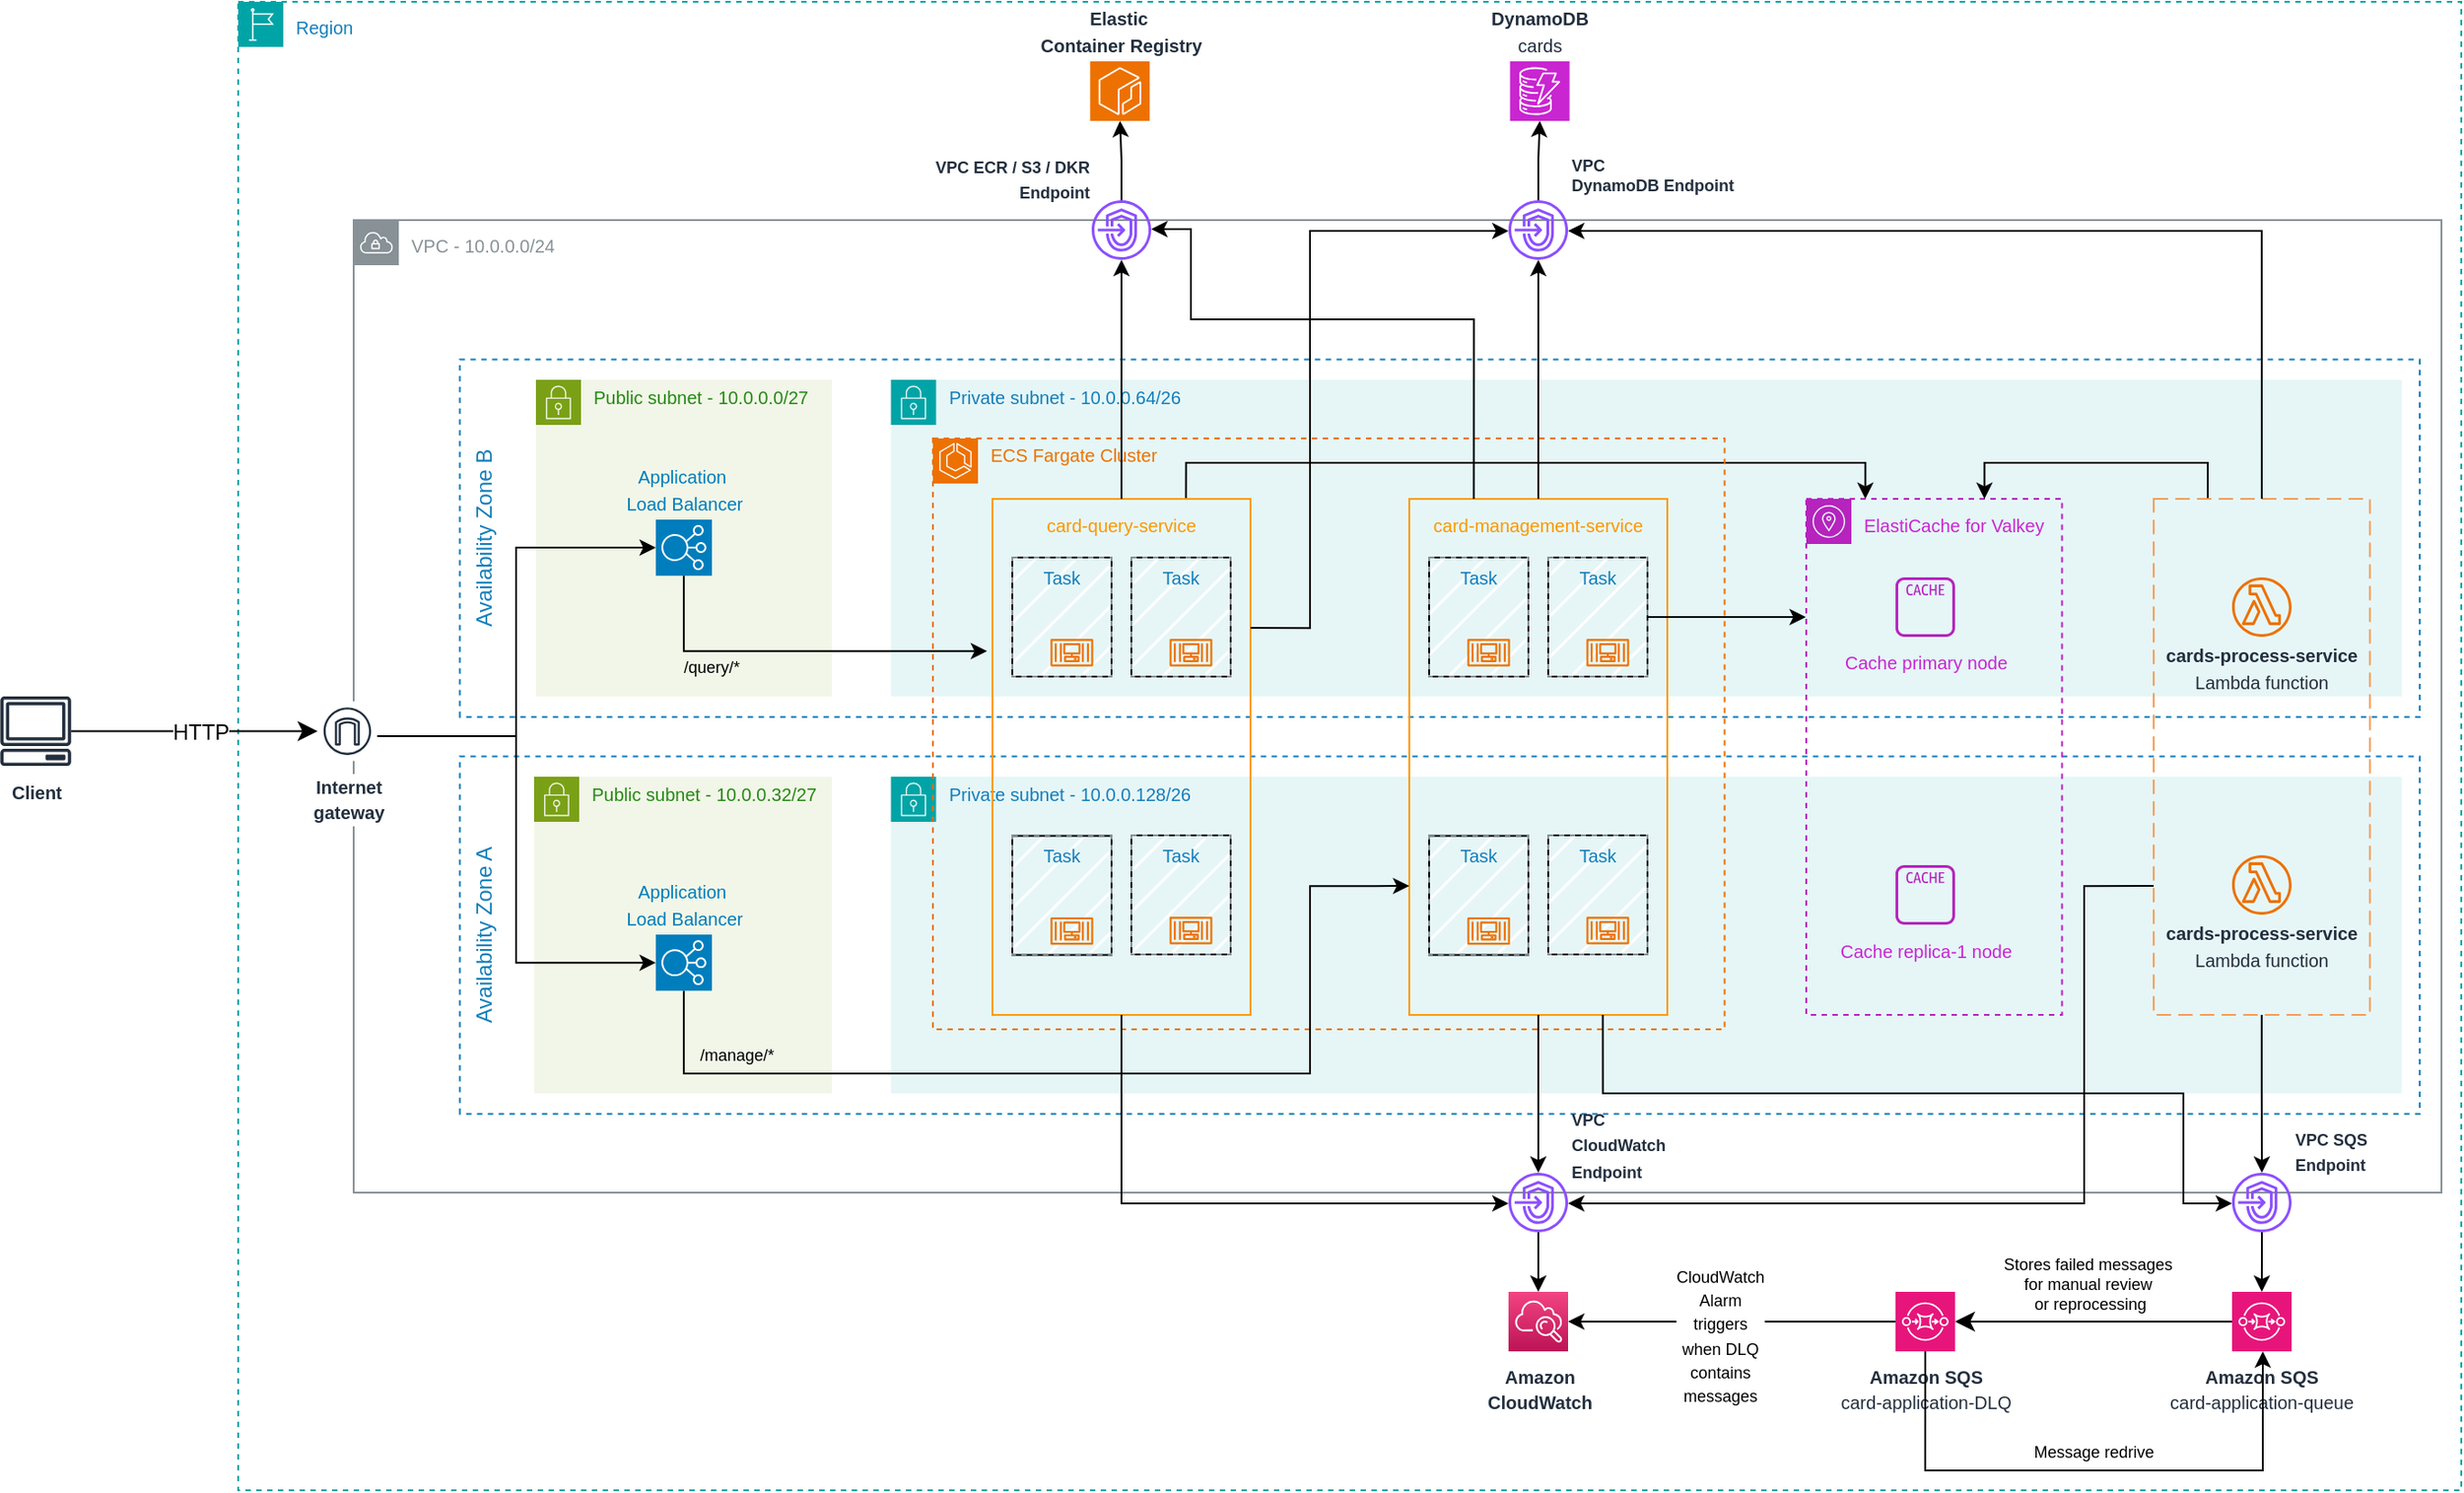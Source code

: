 <mxfile version="26.0.11">
  <diagram id="Ht1M8jgEwFfnCIfOTk4-" name="Page-1">
    <mxGraphModel dx="2069" dy="728" grid="1" gridSize="11" guides="1" tooltips="1" connect="1" arrows="1" fold="1" page="1" pageScale="1" pageWidth="827" pageHeight="1169" math="0" shadow="0">
      <root>
        <mxCell id="0" />
        <mxCell id="1" parent="0" />
        <mxCell id="OBDbfrFFLyQ_XfbNpogA-440" value="&lt;font style=&quot;font-size: 10px;&quot;&gt;Region&lt;/font&gt;" style="points=[[0,0],[0.25,0],[0.5,0],[0.75,0],[1,0],[1,0.25],[1,0.5],[1,0.75],[1,1],[0.75,1],[0.5,1],[0.25,1],[0,1],[0,0.75],[0,0.5],[0,0.25]];outlineConnect=0;gradientColor=none;html=1;whiteSpace=wrap;fontSize=12;fontStyle=0;container=0;pointerEvents=0;collapsible=0;recursiveResize=0;shape=mxgraph.aws4.group;grIcon=mxgraph.aws4.group_region;strokeColor=#00A4A6;fillColor=none;verticalAlign=top;align=left;spacingLeft=30;fontColor=#147EBA;dashed=1;" parent="1" vertex="1">
          <mxGeometry x="-682" y="88" width="1232" height="825" as="geometry" />
        </mxCell>
        <mxCell id="OBDbfrFFLyQ_XfbNpogA-289" value="Availability Zone A" style="fillColor=none;strokeColor=#147EBA;dashed=1;verticalAlign=top;fontStyle=0;fontColor=#147EBA;whiteSpace=wrap;html=1;rotation=-90;" parent="1" vertex="1">
          <mxGeometry x="-115.17" y="62.21" width="198.12" height="1086.13" as="geometry" />
        </mxCell>
        <mxCell id="OBDbfrFFLyQ_XfbNpogA-439" value="&lt;font style=&quot;font-size: 10px;&quot;&gt;VPC - 10.0.0.0/24&lt;/font&gt;" style="sketch=0;outlineConnect=0;gradientColor=none;html=1;whiteSpace=wrap;fontSize=12;fontStyle=0;shape=mxgraph.aws4.group;grIcon=mxgraph.aws4.group_vpc;strokeColor=#879196;fillColor=none;verticalAlign=top;align=left;spacingLeft=30;fontColor=#879196;dashed=0;" parent="1" vertex="1">
          <mxGeometry x="-618" y="209" width="1157" height="539" as="geometry" />
        </mxCell>
        <mxCell id="OBDbfrFFLyQ_XfbNpogA-331" value="&lt;font style=&quot;font-size: 10px;&quot;&gt;Private subnet&lt;/font&gt;&lt;span style=&quot;font-size: 10px;&quot;&gt;&amp;nbsp;- 10.0.0.128/26&lt;/span&gt;" style="points=[[0,0],[0.25,0],[0.5,0],[0.75,0],[1,0],[1,0.25],[1,0.5],[1,0.75],[1,1],[0.75,1],[0.5,1],[0.25,1],[0,1],[0,0.75],[0,0.5],[0,0.25]];outlineConnect=0;gradientColor=none;html=1;whiteSpace=wrap;fontSize=12;fontStyle=0;container=1;pointerEvents=0;collapsible=0;recursiveResize=0;shape=mxgraph.aws4.group;grIcon=mxgraph.aws4.group_security_group;grStroke=0;strokeColor=#00A4A6;fillColor=#E6F6F7;verticalAlign=top;align=left;spacingLeft=30;fontColor=#147EBA;dashed=0;movable=1;resizable=1;rotatable=1;deletable=1;editable=1;locked=0;connectable=1;spacingTop=-5;" parent="1" vertex="1">
          <mxGeometry x="-320.25" y="517.56" width="837.25" height="175.45" as="geometry" />
        </mxCell>
        <mxCell id="OBDbfrFFLyQ_XfbNpogA-227" value="Availability Zone B" style="fillColor=none;strokeColor=#147EBA;dashed=1;verticalAlign=top;fontStyle=0;fontColor=#147EBA;whiteSpace=wrap;html=1;rotation=-90;movable=1;resizable=1;rotatable=1;deletable=1;editable=1;locked=0;connectable=1;" parent="1" vertex="1">
          <mxGeometry x="-115.17" y="-157.8" width="198.12" height="1086.15" as="geometry" />
        </mxCell>
        <mxCell id="OBDbfrFFLyQ_XfbNpogA-23" value="&lt;font style=&quot;font-size: 10px;&quot;&gt;Private subnet -&amp;nbsp;&lt;/font&gt;&lt;span style=&quot;font-size: 10px;&quot;&gt;10.0.0.64/26&lt;/span&gt;" style="points=[[0,0],[0.25,0],[0.5,0],[0.75,0],[1,0],[1,0.25],[1,0.5],[1,0.75],[1,1],[0.75,1],[0.5,1],[0.25,1],[0,1],[0,0.75],[0,0.5],[0,0.25]];outlineConnect=0;gradientColor=none;html=1;whiteSpace=wrap;fontSize=12;fontStyle=0;container=1;pointerEvents=0;collapsible=0;recursiveResize=0;shape=mxgraph.aws4.group;grIcon=mxgraph.aws4.group_security_group;grStroke=0;strokeColor=#00A4A6;fillColor=#E6F6F7;verticalAlign=top;align=left;spacingLeft=30;fontColor=#147EBA;dashed=0;movable=1;resizable=1;rotatable=1;deletable=1;editable=1;locked=0;connectable=1;spacingTop=-5;" parent="1" vertex="1">
          <mxGeometry x="-320.25" y="297.55" width="837.25" height="175.45" as="geometry" />
        </mxCell>
        <mxCell id="OBDbfrFFLyQ_XfbNpogA-418" style="edgeStyle=orthogonalEdgeStyle;rounded=0;orthogonalLoop=1;jettySize=auto;html=1;exitX=0.75;exitY=0;exitDx=0;exitDy=0;" parent="OBDbfrFFLyQ_XfbNpogA-23" source="OBDbfrFFLyQ_XfbNpogA-59" target="OBDbfrFFLyQ_XfbNpogA-207" edge="1">
          <mxGeometry relative="1" as="geometry">
            <Array as="points">
              <mxPoint x="164" y="46" />
              <mxPoint x="540" y="46" />
            </Array>
          </mxGeometry>
        </mxCell>
        <mxCell id="OBDbfrFFLyQ_XfbNpogA-59" value="&lt;font style=&quot;font-size: 10px; color: rgb(252, 151, 0);&quot;&gt;card-query-service&lt;/font&gt;" style="fillColor=none;strokeColor=#FF9900;verticalAlign=top;fontStyle=0;fontColor=#147EBA;whiteSpace=wrap;html=1;movable=1;resizable=1;rotatable=1;deletable=1;editable=1;locked=0;connectable=1;" parent="OBDbfrFFLyQ_XfbNpogA-23" vertex="1">
          <mxGeometry x="56.25" y="66" width="143" height="286" as="geometry" />
        </mxCell>
        <mxCell id="OBDbfrFFLyQ_XfbNpogA-176" value="" style="group;strokeColor=default;fillColor=default;labelBackgroundColor=none;fillStyle=hatch;" parent="OBDbfrFFLyQ_XfbNpogA-23" vertex="1" connectable="0">
          <mxGeometry x="67.25" y="98.45" width="55" height="66" as="geometry" />
        </mxCell>
        <mxCell id="PZve3WB99vvV3nz0ZgWc-186" value="&lt;span style=&quot;color: rgb(20, 126, 186);&quot;&gt;&lt;font style=&quot;font-size: 10px;&quot;&gt;Task&lt;/font&gt;&lt;/span&gt;" style="outlineConnect=0;gradientColor=none;html=1;whiteSpace=wrap;fontSize=12;fontStyle=0;strokeColor=#879196;fillColor=none;verticalAlign=top;align=center;fontColor=#879196;dashed=1;spacingTop=-3;" parent="OBDbfrFFLyQ_XfbNpogA-176" vertex="1">
          <mxGeometry width="55" height="66" as="geometry" />
        </mxCell>
        <mxCell id="PZve3WB99vvV3nz0ZgWc-184" value="" style="shape=image;html=1;verticalAlign=top;verticalLabelPosition=bottom;labelBackgroundColor=#ffffff;imageAspect=0;aspect=fixed;image=https://cdn0.iconfinder.com/data/icons/social-media-2104/24/social_media_social_media_logo_docker-128.png" parent="OBDbfrFFLyQ_XfbNpogA-176" vertex="1">
          <mxGeometry x="10.155" y="25.12" width="20" height="20" as="geometry" />
        </mxCell>
        <mxCell id="PZve3WB99vvV3nz0ZgWc-185" value="" style="sketch=0;outlineConnect=0;fontColor=#232F3E;gradientColor=none;fillColor=#ED7100;strokeColor=none;dashed=0;verticalLabelPosition=bottom;verticalAlign=top;align=center;html=1;fontSize=12;fontStyle=0;aspect=fixed;pointerEvents=1;shape=mxgraph.aws4.container_3;" parent="OBDbfrFFLyQ_XfbNpogA-176" vertex="1">
          <mxGeometry x="21.19" y="45.12" width="23.625" height="15.251" as="geometry" />
        </mxCell>
        <mxCell id="OBDbfrFFLyQ_XfbNpogA-177" value="" style="group;strokeColor=default;fillColor=default;labelBackgroundColor=none;fillStyle=hatch;" parent="OBDbfrFFLyQ_XfbNpogA-23" vertex="1" connectable="0">
          <mxGeometry x="133.25" y="98.45" width="55" height="66" as="geometry" />
        </mxCell>
        <mxCell id="OBDbfrFFLyQ_XfbNpogA-178" value="&lt;span style=&quot;color: rgb(20, 126, 186);&quot;&gt;&lt;font style=&quot;font-size: 10px;&quot;&gt;Task&lt;/font&gt;&lt;/span&gt;" style="outlineConnect=0;gradientColor=none;html=1;whiteSpace=wrap;fontSize=12;fontStyle=0;strokeColor=#879196;fillColor=none;verticalAlign=top;align=center;fontColor=#879196;dashed=1;spacingTop=-3;" parent="OBDbfrFFLyQ_XfbNpogA-177" vertex="1">
          <mxGeometry width="55" height="66" as="geometry" />
        </mxCell>
        <mxCell id="OBDbfrFFLyQ_XfbNpogA-179" value="" style="shape=image;html=1;verticalAlign=top;verticalLabelPosition=bottom;labelBackgroundColor=#ffffff;imageAspect=0;aspect=fixed;image=https://cdn0.iconfinder.com/data/icons/social-media-2104/24/social_media_social_media_logo_docker-128.png" parent="OBDbfrFFLyQ_XfbNpogA-177" vertex="1">
          <mxGeometry x="10.155" y="25.12" width="20" height="20" as="geometry" />
        </mxCell>
        <mxCell id="OBDbfrFFLyQ_XfbNpogA-180" value="" style="sketch=0;outlineConnect=0;fontColor=#232F3E;gradientColor=none;fillColor=#ED7100;strokeColor=none;dashed=0;verticalLabelPosition=bottom;verticalAlign=top;align=center;html=1;fontSize=12;fontStyle=0;aspect=fixed;pointerEvents=1;shape=mxgraph.aws4.container_3;" parent="OBDbfrFFLyQ_XfbNpogA-177" vertex="1">
          <mxGeometry x="21.19" y="45.12" width="23.625" height="15.251" as="geometry" />
        </mxCell>
        <mxCell id="OBDbfrFFLyQ_XfbNpogA-181" value="" style="group;strokeColor=default;fillColor=default;labelBackgroundColor=none;fillStyle=hatch;" parent="OBDbfrFFLyQ_XfbNpogA-23" vertex="1" connectable="0">
          <mxGeometry x="67.25" y="252.73" width="55" height="66" as="geometry" />
        </mxCell>
        <mxCell id="OBDbfrFFLyQ_XfbNpogA-182" value="&lt;span style=&quot;color: rgb(20, 126, 186);&quot;&gt;&lt;font style=&quot;font-size: 10px;&quot;&gt;Task&lt;/font&gt;&lt;/span&gt;" style="outlineConnect=0;gradientColor=none;html=1;whiteSpace=wrap;fontSize=12;fontStyle=0;strokeColor=#879196;fillColor=none;verticalAlign=top;align=center;fontColor=#879196;dashed=1;spacingTop=-3;" parent="OBDbfrFFLyQ_XfbNpogA-181" vertex="1">
          <mxGeometry width="55" height="66" as="geometry" />
        </mxCell>
        <mxCell id="OBDbfrFFLyQ_XfbNpogA-183" value="" style="shape=image;html=1;verticalAlign=top;verticalLabelPosition=bottom;labelBackgroundColor=#ffffff;imageAspect=0;aspect=fixed;image=https://cdn0.iconfinder.com/data/icons/social-media-2104/24/social_media_social_media_logo_docker-128.png" parent="OBDbfrFFLyQ_XfbNpogA-181" vertex="1">
          <mxGeometry x="10.155" y="25.12" width="20" height="20" as="geometry" />
        </mxCell>
        <mxCell id="OBDbfrFFLyQ_XfbNpogA-184" value="" style="sketch=0;outlineConnect=0;fontColor=#232F3E;gradientColor=none;fillColor=#ED7100;strokeColor=none;dashed=0;verticalLabelPosition=bottom;verticalAlign=top;align=center;html=1;fontSize=12;fontStyle=0;aspect=fixed;pointerEvents=1;shape=mxgraph.aws4.container_3;" parent="OBDbfrFFLyQ_XfbNpogA-181" vertex="1">
          <mxGeometry x="21.19" y="45.12" width="23.625" height="15.251" as="geometry" />
        </mxCell>
        <mxCell id="OBDbfrFFLyQ_XfbNpogA-362" value="&lt;font style=&quot;font-size: 10px; color: rgb(252, 151, 0);&quot;&gt;card-management-service&lt;/font&gt;" style="fillColor=none;strokeColor=#FF9900;verticalAlign=top;fontStyle=0;fontColor=#147EBA;whiteSpace=wrap;html=1;" parent="OBDbfrFFLyQ_XfbNpogA-23" vertex="1">
          <mxGeometry x="287.25" y="66" width="143" height="286" as="geometry" />
        </mxCell>
        <mxCell id="OBDbfrFFLyQ_XfbNpogA-363" value="" style="group;strokeColor=default;fillColor=default;fillStyle=hatch;" parent="OBDbfrFFLyQ_XfbNpogA-23" vertex="1" connectable="0">
          <mxGeometry x="298.25" y="98.45" width="55" height="66" as="geometry" />
        </mxCell>
        <mxCell id="OBDbfrFFLyQ_XfbNpogA-364" value="&lt;span style=&quot;color: rgb(20, 126, 186);&quot;&gt;&lt;font style=&quot;font-size: 10px;&quot;&gt;Task&lt;/font&gt;&lt;/span&gt;" style="outlineConnect=0;gradientColor=none;html=1;whiteSpace=wrap;fontSize=12;fontStyle=0;strokeColor=#879196;fillColor=none;verticalAlign=top;align=center;fontColor=#879196;dashed=1;spacingTop=-3;" parent="OBDbfrFFLyQ_XfbNpogA-363" vertex="1">
          <mxGeometry width="55" height="66" as="geometry" />
        </mxCell>
        <mxCell id="OBDbfrFFLyQ_XfbNpogA-365" value="" style="shape=image;html=1;verticalAlign=top;verticalLabelPosition=bottom;labelBackgroundColor=#ffffff;imageAspect=0;aspect=fixed;image=https://cdn0.iconfinder.com/data/icons/social-media-2104/24/social_media_social_media_logo_docker-128.png" parent="OBDbfrFFLyQ_XfbNpogA-363" vertex="1">
          <mxGeometry x="10.155" y="25.12" width="20" height="20" as="geometry" />
        </mxCell>
        <mxCell id="OBDbfrFFLyQ_XfbNpogA-366" value="" style="sketch=0;outlineConnect=0;fontColor=#232F3E;gradientColor=none;fillColor=#ED7100;strokeColor=none;dashed=0;verticalLabelPosition=bottom;verticalAlign=top;align=center;html=1;fontSize=12;fontStyle=0;aspect=fixed;pointerEvents=1;shape=mxgraph.aws4.container_3;" parent="OBDbfrFFLyQ_XfbNpogA-363" vertex="1">
          <mxGeometry x="21.19" y="45.12" width="23.625" height="15.251" as="geometry" />
        </mxCell>
        <mxCell id="OBDbfrFFLyQ_XfbNpogA-367" value="" style="group;strokeColor=default;fillColor=default;fillStyle=hatch;" parent="OBDbfrFFLyQ_XfbNpogA-23" vertex="1" connectable="0">
          <mxGeometry x="364.25" y="98.45" width="55" height="66" as="geometry" />
        </mxCell>
        <mxCell id="OBDbfrFFLyQ_XfbNpogA-368" value="&lt;span style=&quot;color: rgb(20, 126, 186);&quot;&gt;&lt;font style=&quot;font-size: 10px;&quot;&gt;Task&lt;/font&gt;&lt;/span&gt;" style="outlineConnect=0;gradientColor=none;html=1;whiteSpace=wrap;fontSize=12;fontStyle=0;strokeColor=#879196;fillColor=none;verticalAlign=top;align=center;fontColor=#879196;dashed=1;spacingTop=-3;" parent="OBDbfrFFLyQ_XfbNpogA-367" vertex="1">
          <mxGeometry width="55" height="66" as="geometry" />
        </mxCell>
        <mxCell id="OBDbfrFFLyQ_XfbNpogA-369" value="" style="shape=image;html=1;verticalAlign=top;verticalLabelPosition=bottom;labelBackgroundColor=#ffffff;imageAspect=0;aspect=fixed;image=https://cdn0.iconfinder.com/data/icons/social-media-2104/24/social_media_social_media_logo_docker-128.png" parent="OBDbfrFFLyQ_XfbNpogA-367" vertex="1">
          <mxGeometry x="10.155" y="25.12" width="20" height="20" as="geometry" />
        </mxCell>
        <mxCell id="OBDbfrFFLyQ_XfbNpogA-370" value="" style="sketch=0;outlineConnect=0;fontColor=#232F3E;gradientColor=none;fillColor=#ED7100;strokeColor=none;dashed=0;verticalLabelPosition=bottom;verticalAlign=top;align=center;html=1;fontSize=12;fontStyle=0;aspect=fixed;pointerEvents=1;shape=mxgraph.aws4.container_3;" parent="OBDbfrFFLyQ_XfbNpogA-367" vertex="1">
          <mxGeometry x="21.19" y="45.12" width="23.625" height="15.251" as="geometry" />
        </mxCell>
        <mxCell id="OBDbfrFFLyQ_XfbNpogA-371" value="" style="group;strokeColor=default;fillColor=default;fillStyle=hatch;" parent="OBDbfrFFLyQ_XfbNpogA-23" vertex="1" connectable="0">
          <mxGeometry x="298.25" y="252.73" width="55" height="66" as="geometry" />
        </mxCell>
        <mxCell id="OBDbfrFFLyQ_XfbNpogA-372" value="&lt;span style=&quot;color: rgb(20, 126, 186);&quot;&gt;&lt;font style=&quot;font-size: 10px;&quot;&gt;Task&lt;/font&gt;&lt;/span&gt;" style="outlineConnect=0;gradientColor=none;html=1;whiteSpace=wrap;fontSize=12;fontStyle=0;strokeColor=#879196;fillColor=none;verticalAlign=top;align=center;fontColor=#879196;dashed=1;spacingTop=-3;" parent="OBDbfrFFLyQ_XfbNpogA-371" vertex="1">
          <mxGeometry width="55" height="66" as="geometry" />
        </mxCell>
        <mxCell id="OBDbfrFFLyQ_XfbNpogA-373" value="" style="shape=image;html=1;verticalAlign=top;verticalLabelPosition=bottom;labelBackgroundColor=#ffffff;imageAspect=0;aspect=fixed;image=https://cdn0.iconfinder.com/data/icons/social-media-2104/24/social_media_social_media_logo_docker-128.png" parent="OBDbfrFFLyQ_XfbNpogA-371" vertex="1">
          <mxGeometry x="10.155" y="25.12" width="20" height="20" as="geometry" />
        </mxCell>
        <mxCell id="OBDbfrFFLyQ_XfbNpogA-374" value="" style="sketch=0;outlineConnect=0;fontColor=#232F3E;gradientColor=none;fillColor=#ED7100;strokeColor=none;dashed=0;verticalLabelPosition=bottom;verticalAlign=top;align=center;html=1;fontSize=12;fontStyle=0;aspect=fixed;pointerEvents=1;shape=mxgraph.aws4.container_3;" parent="OBDbfrFFLyQ_XfbNpogA-371" vertex="1">
          <mxGeometry x="21.19" y="45.12" width="23.625" height="15.251" as="geometry" />
        </mxCell>
        <mxCell id="OBDbfrFFLyQ_XfbNpogA-375" value="" style="group;strokeColor=default;fillColor=default;fillStyle=hatch;" parent="OBDbfrFFLyQ_XfbNpogA-23" vertex="1" connectable="0">
          <mxGeometry x="364.25" y="252.45" width="55" height="66" as="geometry" />
        </mxCell>
        <mxCell id="OBDbfrFFLyQ_XfbNpogA-376" value="&lt;span style=&quot;color: rgb(20, 126, 186);&quot;&gt;&lt;font style=&quot;font-size: 10px;&quot;&gt;Task&lt;/font&gt;&lt;/span&gt;" style="outlineConnect=0;gradientColor=none;html=1;whiteSpace=wrap;fontSize=12;fontStyle=0;strokeColor=#879196;fillColor=none;verticalAlign=top;align=center;fontColor=#879196;dashed=1;spacingTop=-3;" parent="OBDbfrFFLyQ_XfbNpogA-375" vertex="1">
          <mxGeometry width="55" height="66" as="geometry" />
        </mxCell>
        <mxCell id="OBDbfrFFLyQ_XfbNpogA-377" value="" style="shape=image;html=1;verticalAlign=top;verticalLabelPosition=bottom;labelBackgroundColor=#ffffff;imageAspect=0;aspect=fixed;image=https://cdn0.iconfinder.com/data/icons/social-media-2104/24/social_media_social_media_logo_docker-128.png" parent="OBDbfrFFLyQ_XfbNpogA-375" vertex="1">
          <mxGeometry x="11" y="25.97" width="19.15" height="19.15" as="geometry" />
        </mxCell>
        <mxCell id="OBDbfrFFLyQ_XfbNpogA-378" value="" style="sketch=0;outlineConnect=0;fontColor=#232F3E;gradientColor=none;fillColor=#ED7100;strokeColor=none;dashed=0;verticalLabelPosition=bottom;verticalAlign=top;align=center;html=1;fontSize=12;fontStyle=0;aspect=fixed;pointerEvents=1;shape=mxgraph.aws4.container_3;" parent="OBDbfrFFLyQ_XfbNpogA-375" vertex="1">
          <mxGeometry x="21.19" y="45.12" width="23.625" height="15.251" as="geometry" />
        </mxCell>
        <mxCell id="OBDbfrFFLyQ_XfbNpogA-207" value="&lt;span style=&quot;color: rgb(201, 37, 209);&quot;&gt;&lt;font style=&quot;font-size: 10px;&quot;&gt;ElastiCache&amp;nbsp;&lt;/font&gt;&lt;/span&gt;&lt;span style=&quot;font-size: 10px; color: rgb(201, 37, 209);&quot;&gt;for Valkey&lt;/span&gt;" style="sketch=0;outlineConnect=0;gradientColor=none;html=1;whiteSpace=wrap;fontSize=12;fontStyle=0;shape=mxgraph.aws4.group;grIcon=mxgraph.aws4.group_availability_zone;strokeColor=#B623BD;fillColor=none;verticalAlign=top;align=left;spacingLeft=30;fontColor=#545B64;dashed=1;movable=1;resizable=1;rotatable=1;deletable=1;editable=1;locked=0;connectable=1;" parent="OBDbfrFFLyQ_XfbNpogA-23" vertex="1">
          <mxGeometry x="507.25" y="66" width="141.75" height="286" as="geometry" />
        </mxCell>
        <mxCell id="OBDbfrFFLyQ_XfbNpogA-401" style="edgeStyle=orthogonalEdgeStyle;rounded=0;orthogonalLoop=1;jettySize=auto;html=1;exitX=0.25;exitY=0;exitDx=0;exitDy=0;" parent="OBDbfrFFLyQ_XfbNpogA-23" source="OBDbfrFFLyQ_XfbNpogA-218" target="OBDbfrFFLyQ_XfbNpogA-207" edge="1">
          <mxGeometry relative="1" as="geometry">
            <Array as="points">
              <mxPoint x="730" y="46" />
              <mxPoint x="606" y="46" />
            </Array>
          </mxGeometry>
        </mxCell>
        <mxCell id="OBDbfrFFLyQ_XfbNpogA-218" value="" style="rounded=0;arcSize=10;dashed=1;strokeColor=#F59D56;fillColor=none;gradientColor=none;dashPattern=8 4;strokeWidth=1;glass=0;" parent="OBDbfrFFLyQ_XfbNpogA-23" vertex="1">
          <mxGeometry x="699.79" y="66" width="119.81" height="286" as="geometry" />
        </mxCell>
        <mxCell id="OBDbfrFFLyQ_XfbNpogA-216" value="&lt;b&gt;&lt;font style=&quot;font-size: 10px;&quot;&gt;cards-&lt;/font&gt;&lt;/b&gt;&lt;b&gt;&lt;font style=&quot;font-size: 10px;&quot;&gt;process&lt;/font&gt;&lt;/b&gt;&lt;b&gt;&lt;font style=&quot;font-size: 10px;&quot;&gt;-service&lt;/font&gt;&lt;/b&gt;&lt;div&gt;&lt;font style=&quot;font-size: 10px;&quot;&gt;Lambda function&lt;/font&gt;&lt;/div&gt;" style="sketch=0;outlineConnect=0;fontColor=#232F3E;gradientColor=none;fillColor=#ED7100;strokeColor=none;dashed=0;verticalLabelPosition=bottom;verticalAlign=middle;align=center;html=1;fontSize=12;fontStyle=0;aspect=fixed;pointerEvents=1;shape=mxgraph.aws4.lambda_function;" parent="OBDbfrFFLyQ_XfbNpogA-23" vertex="1">
          <mxGeometry x="743.2" y="109.45" width="33" height="33" as="geometry" />
        </mxCell>
        <mxCell id="OBDbfrFFLyQ_XfbNpogA-217" value="&lt;b&gt;&lt;font style=&quot;font-size: 10px;&quot;&gt;cards-&lt;/font&gt;&lt;/b&gt;&lt;b&gt;&lt;font style=&quot;font-size: 10px;&quot;&gt;process&lt;/font&gt;&lt;/b&gt;&lt;b&gt;&lt;font style=&quot;font-size: 10px;&quot;&gt;-service&lt;/font&gt;&lt;/b&gt;&lt;div&gt;&lt;font style=&quot;font-size: 10px;&quot;&gt;Lambda function&lt;/font&gt;&lt;/div&gt;" style="sketch=0;outlineConnect=0;fontColor=#232F3E;gradientColor=none;fillColor=#ED7100;strokeColor=none;dashed=0;verticalLabelPosition=bottom;verticalAlign=middle;align=center;html=1;fontSize=12;fontStyle=0;aspect=fixed;pointerEvents=1;shape=mxgraph.aws4.lambda_function;" parent="OBDbfrFFLyQ_XfbNpogA-23" vertex="1">
          <mxGeometry x="743.2" y="263.45" width="33" height="33" as="geometry" />
        </mxCell>
        <mxCell id="OBDbfrFFLyQ_XfbNpogA-214" value="&lt;font style=&quot;font-size: 10px; color: rgb(201, 37, 209);&quot;&gt;Cache primary node&lt;/font&gt;" style="sketch=0;outlineConnect=0;fontColor=#232F3E;gradientColor=none;fillColor=#B623BD;strokeColor=none;dashed=0;verticalLabelPosition=bottom;verticalAlign=top;align=center;html=1;fontSize=12;fontStyle=0;aspect=fixed;pointerEvents=1;shape=mxgraph.aws4.cache_node;" parent="OBDbfrFFLyQ_XfbNpogA-23" vertex="1">
          <mxGeometry x="556.69" y="109.45" width="33" height="33" as="geometry" />
        </mxCell>
        <mxCell id="OBDbfrFFLyQ_XfbNpogA-399" style="edgeStyle=orthogonalEdgeStyle;rounded=0;orthogonalLoop=1;jettySize=auto;html=1;" parent="OBDbfrFFLyQ_XfbNpogA-23" source="OBDbfrFFLyQ_XfbNpogA-368" target="OBDbfrFFLyQ_XfbNpogA-207" edge="1">
          <mxGeometry relative="1" as="geometry">
            <Array as="points">
              <mxPoint x="507" y="131" />
              <mxPoint x="507" y="131" />
            </Array>
          </mxGeometry>
        </mxCell>
        <mxCell id="OBDbfrFFLyQ_XfbNpogA-290" value="&lt;font style=&quot;font-size: 10px; color: rgb(201, 37, 209);&quot;&gt;Cache replica-1 node&lt;/font&gt;" style="sketch=0;outlineConnect=0;fontColor=#232F3E;gradientColor=none;fillColor=#B623BD;strokeColor=none;dashed=0;verticalLabelPosition=bottom;verticalAlign=top;align=center;html=1;fontSize=12;fontStyle=0;aspect=fixed;pointerEvents=1;shape=mxgraph.aws4.cache_node;" parent="OBDbfrFFLyQ_XfbNpogA-23" vertex="1">
          <mxGeometry x="556.69" y="268.95" width="33" height="33" as="geometry" />
        </mxCell>
        <mxCell id="OBDbfrFFLyQ_XfbNpogA-35" value="&lt;span style=&quot;color: rgb(237, 113, 0);&quot;&gt;&lt;font style=&quot;font-size: 10px;&quot;&gt;ECS Fargate&amp;nbsp;&lt;/font&gt;&lt;/span&gt;&lt;span style=&quot;color: rgb(237, 113, 0); font-size: 10px;&quot;&gt;Cluster&lt;/span&gt;" style="sketch=0;outlineConnect=0;gradientColor=none;html=1;whiteSpace=wrap;fontSize=12;fontStyle=0;shape=mxgraph.aws4.group;grIcon=mxgraph.aws4.group_availability_zone;strokeColor=#ED7100;fillColor=none;verticalAlign=top;align=left;spacingLeft=30;fontColor=#545B64;dashed=1;movable=1;resizable=1;rotatable=1;deletable=1;editable=1;locked=0;connectable=1;spacingTop=-5;" parent="OBDbfrFFLyQ_XfbNpogA-23" vertex="1">
          <mxGeometry x="23.25" y="32.45" width="438.75" height="327.55" as="geometry" />
        </mxCell>
        <mxCell id="OBDbfrFFLyQ_XfbNpogA-380" value="" style="sketch=0;points=[[0,0,0],[0.25,0,0],[0.5,0,0],[0.75,0,0],[1,0,0],[0,1,0],[0.25,1,0],[0.5,1,0],[0.75,1,0],[1,1,0],[0,0.25,0],[0,0.5,0],[0,0.75,0],[1,0.25,0],[1,0.5,0],[1,0.75,0]];outlineConnect=0;fontColor=#232F3E;fillColor=#ED7100;strokeColor=#ffffff;dashed=0;verticalLabelPosition=bottom;verticalAlign=top;align=center;html=1;fontSize=12;fontStyle=0;aspect=fixed;shape=mxgraph.aws4.resourceIcon;resIcon=mxgraph.aws4.ecs;" parent="OBDbfrFFLyQ_XfbNpogA-23" vertex="1">
          <mxGeometry x="23.25" y="32.45" width="25" height="25" as="geometry" />
        </mxCell>
        <mxCell id="OBDbfrFFLyQ_XfbNpogA-232" value="&lt;font style=&quot;font-size: 10px;&quot;&gt;Public subnet -&amp;nbsp;&lt;/font&gt;&lt;span style=&quot;font-size: 10px;&quot;&gt;10.0.0.32/27&lt;/span&gt;" style="points=[[0,0],[0.25,0],[0.5,0],[0.75,0],[1,0],[1,0.25],[1,0.5],[1,0.75],[1,1],[0.75,1],[0.5,1],[0.25,1],[0,1],[0,0.75],[0,0.5],[0,0.25]];outlineConnect=0;gradientColor=none;html=1;whiteSpace=wrap;fontSize=12;fontStyle=0;container=0;pointerEvents=0;collapsible=0;recursiveResize=0;shape=mxgraph.aws4.group;grIcon=mxgraph.aws4.group_security_group;grStroke=0;strokeColor=#7AA116;fillColor=#F2F6E8;verticalAlign=top;align=left;spacingLeft=30;fontColor=#248814;dashed=0;movable=1;resizable=1;rotatable=1;deletable=1;editable=1;locked=0;connectable=1;spacingTop=-5;" parent="1" vertex="1">
          <mxGeometry x="-518.01" y="517.56" width="165" height="175.44" as="geometry" />
        </mxCell>
        <mxCell id="OBDbfrFFLyQ_XfbNpogA-22" value="&lt;font style=&quot;font-size: 10px;&quot;&gt;Public subnet -&amp;nbsp;&lt;/font&gt;&lt;span style=&quot;font-size: 10px;&quot;&gt;10.0.0.0/27&lt;/span&gt;" style="points=[[0,0],[0.25,0],[0.5,0],[0.75,0],[1,0],[1,0.25],[1,0.5],[1,0.75],[1,1],[0.75,1],[0.5,1],[0.25,1],[0,1],[0,0.75],[0,0.5],[0,0.25]];outlineConnect=0;gradientColor=none;html=1;whiteSpace=wrap;fontSize=12;fontStyle=0;container=0;pointerEvents=0;collapsible=0;recursiveResize=0;shape=mxgraph.aws4.group;grIcon=mxgraph.aws4.group_security_group;grStroke=0;strokeColor=#7AA116;fillColor=#F2F6E8;verticalAlign=top;align=left;spacingLeft=30;fontColor=#248814;dashed=0;movable=1;resizable=1;rotatable=1;deletable=1;editable=1;locked=0;connectable=1;spacingTop=-5;" parent="1" vertex="1">
          <mxGeometry x="-517" y="297.55" width="164" height="175.45" as="geometry" />
        </mxCell>
        <mxCell id="XqnvShgukf1ZBkbc0cCG-37" style="edgeStyle=none;curved=1;rounded=0;orthogonalLoop=1;jettySize=auto;html=1;fontFamily=Helvetica;fontSize=12;fontColor=default;labelBackgroundColor=#ffffff;startSize=8;endSize=8;startArrow=none;startFill=0;" parent="1" source="pDkn0Hh7Kn7PrUOE6tz0-1" target="XqnvShgukf1ZBkbc0cCG-33" edge="1">
          <mxGeometry relative="1" as="geometry" />
        </mxCell>
        <mxCell id="XqnvShgukf1ZBkbc0cCG-38" value="HTTP" style="edgeLabel;html=1;align=center;verticalAlign=middle;resizable=0;points=[];fontSize=12;strokeColor=default;fontFamily=Helvetica;fontColor=default;labelBackgroundColor=#ffffff;fillColor=default;" parent="XqnvShgukf1ZBkbc0cCG-37" vertex="1" connectable="0">
          <mxGeometry x="0.023" y="1" relative="1" as="geometry">
            <mxPoint x="1" y="1" as="offset" />
          </mxGeometry>
        </mxCell>
        <mxCell id="pDkn0Hh7Kn7PrUOE6tz0-1" value="&lt;b&gt;&lt;font style=&quot;font-size: 10px;&quot;&gt;Client&lt;/font&gt;&lt;/b&gt;" style="sketch=0;outlineConnect=0;fontColor=#232F3E;gradientColor=none;fillColor=#232F3D;strokeColor=none;dashed=0;verticalLabelPosition=bottom;verticalAlign=top;align=center;html=1;fontSize=12;fontStyle=0;aspect=fixed;pointerEvents=1;shape=mxgraph.aws4.client;" parent="1" vertex="1">
          <mxGeometry x="-814" y="473.0" width="39.58" height="38.56" as="geometry" />
        </mxCell>
        <mxCell id="pDkn0Hh7Kn7PrUOE6tz0-60" value="&lt;font&gt;&lt;b&gt;VPC DynamoDB&amp;nbsp;&lt;/b&gt;&lt;/font&gt;&lt;b&gt;Endpoint&lt;/b&gt;" style="sketch=0;outlineConnect=0;fontColor=#232F3E;gradientColor=none;fillColor=#8C4FFF;strokeColor=none;dashed=0;verticalLabelPosition=top;verticalAlign=bottom;align=left;html=1;fontSize=9;fontStyle=0;aspect=fixed;pointerEvents=1;shape=mxgraph.aws4.endpoints;horizontal=1;whiteSpace=wrap;labelPosition=right;spacing=2;spacingTop=2;" parent="1" vertex="1">
          <mxGeometry x="22.0" y="198" width="33" height="33" as="geometry" />
        </mxCell>
        <mxCell id="Hrtiky-oXQzt1fnqMrWW-63" value="&lt;font style=&quot;font-size: 9px;&quot;&gt;&lt;b&gt;VPC SQS&lt;/b&gt;&lt;/font&gt;&lt;div&gt;&lt;font style=&quot;font-size: 9px;&quot;&gt;&lt;b&gt;Endpoint&lt;/b&gt;&lt;/font&gt;&lt;/div&gt;" style="sketch=0;outlineConnect=0;fontColor=#232F3E;gradientColor=none;fillColor=#8C4FFF;strokeColor=none;dashed=0;verticalLabelPosition=top;verticalAlign=top;align=left;html=1;fontSize=12;fontStyle=0;aspect=fixed;pointerEvents=1;shape=mxgraph.aws4.endpoints;labelPosition=right;" parent="1" vertex="1">
          <mxGeometry x="422.95" y="737" width="33" height="33" as="geometry" />
        </mxCell>
        <mxCell id="XqnvShgukf1ZBkbc0cCG-33" value="&lt;font style=&quot;font-size: 10px;&quot;&gt;&lt;b&gt;Internet&lt;br&gt;gateway&lt;/b&gt;&lt;/font&gt;" style="sketch=0;outlineConnect=0;fontColor=#232F3E;gradientColor=none;strokeColor=#232F3E;fillColor=#ffffff;dashed=0;verticalLabelPosition=bottom;verticalAlign=top;align=center;html=1;fontSize=12;fontStyle=0;aspect=fixed;shape=mxgraph.aws4.resourceIcon;resIcon=mxgraph.aws4.internet_gateway;fontFamily=Helvetica;labelBackgroundColor=#ffffff;" parent="1" vertex="1">
          <mxGeometry x="-638" y="475.78" width="33" height="33" as="geometry" />
        </mxCell>
        <mxCell id="OBDbfrFFLyQ_XfbNpogA-437" style="edgeStyle=orthogonalEdgeStyle;rounded=0;orthogonalLoop=1;jettySize=auto;html=1;" parent="1" source="PZve3WB99vvV3nz0ZgWc-149" target="cI-_qkn67fijJ2urr3SK-2" edge="1">
          <mxGeometry relative="1" as="geometry" />
        </mxCell>
        <mxCell id="PZve3WB99vvV3nz0ZgWc-149" value="&lt;font style=&quot;font-size: 9px;&quot;&gt;&lt;b&gt;VPC CloudWatch&lt;/b&gt;&lt;/font&gt;&lt;div&gt;&lt;font style=&quot;font-size: 9px;&quot;&gt;&lt;b&gt;Endpoint&lt;/b&gt;&lt;/font&gt;&lt;/div&gt;" style="sketch=0;outlineConnect=0;fontColor=#232F3E;gradientColor=none;fillColor=#8C4FFF;strokeColor=none;dashed=0;verticalLabelPosition=top;verticalAlign=middle;align=left;html=1;fontSize=12;fontStyle=0;aspect=fixed;pointerEvents=1;shape=mxgraph.aws4.endpoints;horizontal=1;whiteSpace=wrap;labelPosition=right;" parent="1" vertex="1">
          <mxGeometry x="22.0" y="737" width="33" height="33" as="geometry" />
        </mxCell>
        <mxCell id="OBDbfrFFLyQ_XfbNpogA-305" value="" style="edgeStyle=orthogonalEdgeStyle;rounded=0;orthogonalLoop=1;jettySize=auto;html=1;" parent="1" source="Hrtiky-oXQzt1fnqMrWW-56" target="XqnvShgukf1ZBkbc0cCG-86" edge="1">
          <mxGeometry relative="1" as="geometry" />
        </mxCell>
        <mxCell id="Hrtiky-oXQzt1fnqMrWW-56" value="&lt;font style=&quot;font-size: 9px;&quot;&gt;&lt;b&gt;VPC ECR / S3 / DKR&lt;/b&gt;&lt;/font&gt;&lt;div&gt;&lt;font style=&quot;font-size: 9px;&quot;&gt;&lt;b&gt;Endpoint&lt;/b&gt;&lt;/font&gt;&lt;/div&gt;" style="sketch=0;outlineConnect=0;fontColor=#232F3E;gradientColor=none;fillColor=#8C4FFF;strokeColor=none;dashed=0;verticalLabelPosition=top;verticalAlign=top;align=right;html=1;fontSize=12;fontStyle=0;aspect=fixed;pointerEvents=1;shape=mxgraph.aws4.endpoints;labelPosition=left;" parent="1" vertex="1">
          <mxGeometry x="-209" y="198" width="33" height="33" as="geometry" />
        </mxCell>
        <mxCell id="OBDbfrFFLyQ_XfbNpogA-312" style="edgeStyle=orthogonalEdgeStyle;rounded=0;orthogonalLoop=1;jettySize=auto;html=1;entryX=0.5;entryY=1;entryDx=0;entryDy=0;entryPerimeter=0;" parent="1" source="pDkn0Hh7Kn7PrUOE6tz0-60" target="XqnvShgukf1ZBkbc0cCG-21" edge="1">
          <mxGeometry relative="1" as="geometry">
            <Array as="points">
              <mxPoint x="39" y="176" />
              <mxPoint x="39" y="176" />
            </Array>
          </mxGeometry>
        </mxCell>
        <mxCell id="OBDbfrFFLyQ_XfbNpogA-185" value="" style="group;strokeColor=default;fillColor=default;labelBackgroundColor=none;fillStyle=hatch;" parent="1" vertex="1" connectable="0">
          <mxGeometry x="-187" y="550" width="55" height="66" as="geometry" />
        </mxCell>
        <mxCell id="OBDbfrFFLyQ_XfbNpogA-186" value="&lt;span style=&quot;color: rgb(20, 126, 186);&quot;&gt;&lt;font style=&quot;font-size: 10px;&quot;&gt;Task&lt;/font&gt;&lt;/span&gt;" style="outlineConnect=0;gradientColor=none;html=1;whiteSpace=wrap;fontSize=12;fontStyle=0;strokeColor=#879196;fillColor=none;verticalAlign=top;align=center;fontColor=#879196;dashed=1;spacingTop=-3;" parent="OBDbfrFFLyQ_XfbNpogA-185" vertex="1">
          <mxGeometry width="55" height="66" as="geometry" />
        </mxCell>
        <mxCell id="OBDbfrFFLyQ_XfbNpogA-187" value="" style="shape=image;html=1;verticalAlign=top;verticalLabelPosition=bottom;labelBackgroundColor=#ffffff;imageAspect=0;aspect=fixed;image=https://cdn0.iconfinder.com/data/icons/social-media-2104/24/social_media_social_media_logo_docker-128.png" parent="OBDbfrFFLyQ_XfbNpogA-185" vertex="1">
          <mxGeometry x="11" y="25.97" width="19.15" height="19.15" as="geometry" />
        </mxCell>
        <mxCell id="OBDbfrFFLyQ_XfbNpogA-188" value="" style="sketch=0;outlineConnect=0;fontColor=#232F3E;gradientColor=none;fillColor=#ED7100;strokeColor=none;dashed=0;verticalLabelPosition=bottom;verticalAlign=top;align=center;html=1;fontSize=12;fontStyle=0;aspect=fixed;pointerEvents=1;shape=mxgraph.aws4.container_3;" parent="OBDbfrFFLyQ_XfbNpogA-185" vertex="1">
          <mxGeometry x="21.19" y="45.12" width="23.625" height="15.251" as="geometry" />
        </mxCell>
        <mxCell id="OBDbfrFFLyQ_XfbNpogA-288" value="&lt;span style=&quot;caret-color: rgb(0, 125, 188); color: rgb(0, 125, 188); font-size: 10px;&quot;&gt;Application&amp;nbsp;&lt;/span&gt;&lt;div&gt;&lt;span style=&quot;caret-color: rgb(0, 125, 188); color: rgb(0, 125, 188); font-size: 10px;&quot;&gt;Load Balancer&lt;/span&gt;&lt;/div&gt;" style="sketch=0;points=[[0,0,0],[0.25,0,0],[0.5,0,0],[0.75,0,0],[1,0,0],[0,1,0],[0.25,1,0],[0.5,1,0],[0.75,1,0],[1,1,0],[0,0.25,0],[0,0.5,0],[0,0.75,0],[1,0.25,0],[1,0.5,0],[1,0.75,0]];outlineConnect=0;fontColor=#232F3E;fillColor=#007DBC;strokeColor=#ffffff;dashed=0;verticalLabelPosition=top;verticalAlign=bottom;align=center;html=1;fontSize=12;fontStyle=0;aspect=fixed;shape=mxgraph.aws4.resourceIcon;resIcon=mxgraph.aws4.elastic_load_balancing;labelPosition=center;" parent="1" vertex="1">
          <mxGeometry x="-450.57" y="374.94" width="31.13" height="31.13" as="geometry" />
        </mxCell>
        <mxCell id="OBDbfrFFLyQ_XfbNpogA-386" style="edgeStyle=orthogonalEdgeStyle;rounded=0;orthogonalLoop=1;jettySize=auto;html=1;entryX=0;entryY=0.75;entryDx=0;entryDy=0;" parent="1" source="OBDbfrFFLyQ_XfbNpogA-269" target="OBDbfrFFLyQ_XfbNpogA-362" edge="1">
          <mxGeometry relative="1" as="geometry">
            <Array as="points">
              <mxPoint x="-435" y="682" />
              <mxPoint x="-88" y="682" />
              <mxPoint x="-88" y="578" />
            </Array>
          </mxGeometry>
        </mxCell>
        <mxCell id="OBDbfrFFLyQ_XfbNpogA-406" value="&lt;font style=&quot;font-size: 9px;&quot;&gt;/manage/*&lt;/font&gt;" style="edgeLabel;html=1;align=center;verticalAlign=middle;resizable=0;points=[];labelBackgroundColor=none;" parent="OBDbfrFFLyQ_XfbNpogA-386" vertex="1" connectable="0">
          <mxGeometry x="-0.924" relative="1" as="geometry">
            <mxPoint x="29" y="14" as="offset" />
          </mxGeometry>
        </mxCell>
        <mxCell id="OBDbfrFFLyQ_XfbNpogA-269" value="&lt;span style=&quot;caret-color: rgb(0, 125, 188); color: rgb(0, 125, 188); font-size: 10px;&quot;&gt;Application&amp;nbsp;&lt;/span&gt;&lt;div&gt;&lt;span style=&quot;caret-color: rgb(0, 125, 188); color: rgb(0, 125, 188); font-size: 10px;&quot;&gt;Load Balancer&lt;/span&gt;&lt;/div&gt;" style="sketch=0;points=[[0,0,0],[0.25,0,0],[0.5,0,0],[0.75,0,0],[1,0,0],[0,1,0],[0.25,1,0],[0.5,1,0],[0.75,1,0],[1,1,0],[0,0.25,0],[0,0.5,0],[0,0.75,0],[1,0.25,0],[1,0.5,0],[1,0.75,0]];outlineConnect=0;fontColor=#232F3E;fillColor=#007DBC;strokeColor=#ffffff;dashed=0;verticalLabelPosition=top;verticalAlign=bottom;align=center;html=1;fontSize=12;fontStyle=0;aspect=fixed;shape=mxgraph.aws4.resourceIcon;resIcon=mxgraph.aws4.elastic_load_balancing;labelPosition=center;" parent="1" vertex="1">
          <mxGeometry x="-450.57" y="605" width="31.13" height="31.13" as="geometry" />
        </mxCell>
        <mxCell id="OBDbfrFFLyQ_XfbNpogA-293" style="edgeStyle=orthogonalEdgeStyle;rounded=0;orthogonalLoop=1;jettySize=auto;html=1;entryX=0;entryY=0.5;entryDx=0;entryDy=0;entryPerimeter=0;" parent="1" source="XqnvShgukf1ZBkbc0cCG-33" target="OBDbfrFFLyQ_XfbNpogA-288" edge="1">
          <mxGeometry relative="1" as="geometry">
            <Array as="points">
              <mxPoint x="-528" y="495" />
              <mxPoint x="-528" y="391" />
            </Array>
          </mxGeometry>
        </mxCell>
        <mxCell id="OBDbfrFFLyQ_XfbNpogA-387" style="edgeStyle=orthogonalEdgeStyle;rounded=0;orthogonalLoop=1;jettySize=auto;html=1;entryX=-0.021;entryY=0.295;entryDx=0;entryDy=0;entryPerimeter=0;" parent="1" source="OBDbfrFFLyQ_XfbNpogA-288" target="OBDbfrFFLyQ_XfbNpogA-59" edge="1">
          <mxGeometry relative="1" as="geometry">
            <Array as="points">
              <mxPoint x="-435" y="448" />
            </Array>
          </mxGeometry>
        </mxCell>
        <mxCell id="OBDbfrFFLyQ_XfbNpogA-407" value="&lt;font style=&quot;font-size: 9px;&quot;&gt;/query/*&lt;/font&gt;" style="edgeLabel;html=1;align=center;verticalAlign=middle;resizable=0;points=[];labelBackgroundColor=none;" parent="OBDbfrFFLyQ_XfbNpogA-387" vertex="1" connectable="0">
          <mxGeometry x="-0.43" relative="1" as="geometry">
            <mxPoint x="-3" y="8" as="offset" />
          </mxGeometry>
        </mxCell>
        <mxCell id="OBDbfrFFLyQ_XfbNpogA-390" style="edgeStyle=orthogonalEdgeStyle;rounded=0;orthogonalLoop=1;jettySize=auto;html=1;" parent="1" source="OBDbfrFFLyQ_XfbNpogA-59" target="Hrtiky-oXQzt1fnqMrWW-56" edge="1">
          <mxGeometry relative="1" as="geometry" />
        </mxCell>
        <mxCell id="OBDbfrFFLyQ_XfbNpogA-394" style="edgeStyle=orthogonalEdgeStyle;rounded=0;orthogonalLoop=1;jettySize=auto;html=1;" parent="1" source="OBDbfrFFLyQ_XfbNpogA-362" target="pDkn0Hh7Kn7PrUOE6tz0-60" edge="1">
          <mxGeometry relative="1" as="geometry" />
        </mxCell>
        <mxCell id="OBDbfrFFLyQ_XfbNpogA-398" style="edgeStyle=orthogonalEdgeStyle;rounded=0;orthogonalLoop=1;jettySize=auto;html=1;exitX=0.25;exitY=0;exitDx=0;exitDy=0;" parent="1" source="OBDbfrFFLyQ_XfbNpogA-362" target="Hrtiky-oXQzt1fnqMrWW-56" edge="1">
          <mxGeometry relative="1" as="geometry">
            <Array as="points">
              <mxPoint x="3" y="264" />
              <mxPoint x="-154" y="264" />
              <mxPoint x="-154" y="214" />
            </Array>
          </mxGeometry>
        </mxCell>
        <mxCell id="OBDbfrFFLyQ_XfbNpogA-403" style="edgeStyle=orthogonalEdgeStyle;rounded=0;orthogonalLoop=1;jettySize=auto;html=1;exitX=1;exitY=0.25;exitDx=0;exitDy=0;" parent="1" source="OBDbfrFFLyQ_XfbNpogA-59" target="pDkn0Hh7Kn7PrUOE6tz0-60" edge="1">
          <mxGeometry relative="1" as="geometry">
            <Array as="points">
              <mxPoint x="-88" y="435" />
              <mxPoint x="-88" y="215" />
            </Array>
          </mxGeometry>
        </mxCell>
        <mxCell id="OBDbfrFFLyQ_XfbNpogA-404" style="edgeStyle=orthogonalEdgeStyle;rounded=0;orthogonalLoop=1;jettySize=auto;html=1;exitX=0.5;exitY=0;exitDx=0;exitDy=0;" parent="1" source="OBDbfrFFLyQ_XfbNpogA-218" target="pDkn0Hh7Kn7PrUOE6tz0-60" edge="1">
          <mxGeometry relative="1" as="geometry">
            <Array as="points">
              <mxPoint x="439" y="215" />
            </Array>
          </mxGeometry>
        </mxCell>
        <mxCell id="OBDbfrFFLyQ_XfbNpogA-405" style="edgeStyle=orthogonalEdgeStyle;rounded=0;orthogonalLoop=1;jettySize=auto;html=1;entryX=0;entryY=0.5;entryDx=0;entryDy=0;entryPerimeter=0;" parent="1" source="XqnvShgukf1ZBkbc0cCG-33" target="OBDbfrFFLyQ_XfbNpogA-269" edge="1">
          <mxGeometry relative="1" as="geometry">
            <Array as="points">
              <mxPoint x="-528" y="495" />
              <mxPoint x="-528" y="621" />
            </Array>
          </mxGeometry>
        </mxCell>
        <mxCell id="OBDbfrFFLyQ_XfbNpogA-430" style="edgeStyle=orthogonalEdgeStyle;rounded=0;orthogonalLoop=1;jettySize=auto;html=1;exitX=0;exitY=0.75;exitDx=0;exitDy=0;" parent="1" source="OBDbfrFFLyQ_XfbNpogA-218" target="PZve3WB99vvV3nz0ZgWc-149" edge="1">
          <mxGeometry relative="1" as="geometry">
            <Array as="points">
              <mxPoint x="341" y="578" />
              <mxPoint x="341" y="754" />
            </Array>
          </mxGeometry>
        </mxCell>
        <mxCell id="OBDbfrFFLyQ_XfbNpogA-431" style="edgeStyle=orthogonalEdgeStyle;rounded=0;orthogonalLoop=1;jettySize=auto;html=1;" parent="1" source="OBDbfrFFLyQ_XfbNpogA-218" target="Hrtiky-oXQzt1fnqMrWW-63" edge="1">
          <mxGeometry relative="1" as="geometry" />
        </mxCell>
        <mxCell id="OBDbfrFFLyQ_XfbNpogA-433" style="edgeStyle=orthogonalEdgeStyle;rounded=0;orthogonalLoop=1;jettySize=auto;html=1;entryX=0.5;entryY=0;entryDx=0;entryDy=0;entryPerimeter=0;" parent="1" source="Hrtiky-oXQzt1fnqMrWW-63" target="XqnvShgukf1ZBkbc0cCG-9" edge="1">
          <mxGeometry relative="1" as="geometry" />
        </mxCell>
        <mxCell id="OBDbfrFFLyQ_XfbNpogA-434" style="edgeStyle=orthogonalEdgeStyle;rounded=0;orthogonalLoop=1;jettySize=auto;html=1;" parent="1" source="OBDbfrFFLyQ_XfbNpogA-362" target="PZve3WB99vvV3nz0ZgWc-149" edge="1">
          <mxGeometry relative="1" as="geometry" />
        </mxCell>
        <mxCell id="OBDbfrFFLyQ_XfbNpogA-435" style="edgeStyle=orthogonalEdgeStyle;rounded=0;orthogonalLoop=1;jettySize=auto;html=1;exitX=0.5;exitY=1;exitDx=0;exitDy=0;" parent="1" source="OBDbfrFFLyQ_XfbNpogA-59" target="PZve3WB99vvV3nz0ZgWc-149" edge="1">
          <mxGeometry relative="1" as="geometry">
            <Array as="points">
              <mxPoint x="-192" y="754" />
            </Array>
          </mxGeometry>
        </mxCell>
        <mxCell id="XqnvShgukf1ZBkbc0cCG-86" value="&lt;font style=&quot;font-size: 10px;&quot;&gt;&lt;b&gt;Elastic&amp;nbsp;&lt;/b&gt;&lt;/font&gt;&lt;div&gt;&lt;b style=&quot;font-size: 10px;&quot;&gt;Container Registry&lt;/b&gt;&lt;/div&gt;" style="sketch=0;points=[[0,0,0],[0.25,0,0],[0.5,0,0],[0.75,0,0],[1,0,0],[0,1,0],[0.25,1,0],[0.5,1,0],[0.75,1,0],[1,1,0],[0,0.25,0],[0,0.5,0],[0,0.75,0],[1,0.25,0],[1,0.5,0],[1,0.75,0]];outlineConnect=0;fontColor=#232F3E;fillColor=#ED7100;strokeColor=#ffffff;dashed=0;verticalLabelPosition=top;verticalAlign=bottom;align=center;html=1;fontSize=12;fontStyle=0;aspect=fixed;shape=mxgraph.aws4.resourceIcon;resIcon=mxgraph.aws4.ecr;fontFamily=Helvetica;labelBackgroundColor=#ffffff;labelPosition=center;" parent="1" vertex="1">
          <mxGeometry x="-209.85" y="121" width="33" height="33" as="geometry" />
        </mxCell>
        <mxCell id="XqnvShgukf1ZBkbc0cCG-21" value="&lt;b&gt;&lt;font style=&quot;font-size: 10px;&quot;&gt;DynamoDB&lt;/font&gt;&lt;/b&gt;&lt;div&gt;&lt;font style=&quot;font-size: 10px;&quot;&gt;cards&lt;/font&gt;&lt;/div&gt;" style="sketch=0;points=[[0,0,0],[0.25,0,0],[0.5,0,0],[0.75,0,0],[1,0,0],[0,1,0],[0.25,1,0],[0.5,1,0],[0.75,1,0],[1,1,0],[0,0.25,0],[0,0.5,0],[0,0.75,0],[1,0.25,0],[1,0.5,0],[1,0.75,0]];outlineConnect=0;fontColor=#232F3E;fillColor=#C925D1;strokeColor=#ffffff;dashed=0;verticalLabelPosition=top;verticalAlign=bottom;align=center;html=1;fontSize=12;fontStyle=0;aspect=fixed;shape=mxgraph.aws4.resourceIcon;resIcon=mxgraph.aws4.dynamodb;labelPosition=center;" parent="1" vertex="1">
          <mxGeometry x="22.82" y="121" width="33" height="33" as="geometry" />
        </mxCell>
        <mxCell id="cI-_qkn67fijJ2urr3SK-2" value="&lt;font style=&quot;font-size: 10px;&quot;&gt;&lt;b&gt;Amazon&lt;br&gt;CloudWatch&lt;/b&gt;&lt;/font&gt;" style="outlineConnect=0;fontColor=#232F3E;gradientColor=#F34482;gradientDirection=north;fillColor=#BC1356;strokeColor=#ffffff;dashed=0;verticalLabelPosition=bottom;verticalAlign=top;align=center;html=1;fontSize=12;fontStyle=0;aspect=fixed;shape=mxgraph.aws4.resourceIcon;resIcon=mxgraph.aws4.cloudwatch;labelBackgroundColor=#ffffff;labelPosition=center;" parent="1" vertex="1">
          <mxGeometry x="22" y="803" width="33" height="33" as="geometry" />
        </mxCell>
        <mxCell id="XqnvShgukf1ZBkbc0cCG-12" value="&lt;b&gt;&lt;font style=&quot;font-size: 10px;&quot;&gt;Amazon SQS&lt;/font&gt;&lt;/b&gt;&lt;div&gt;&lt;font style=&quot;font-size: 10px;&quot;&gt;card-application-DLQ&lt;/font&gt;&lt;/div&gt;" style="sketch=0;points=[[0,0,0],[0.25,0,0],[0.5,0,0],[0.75,0,0],[1,0,0],[0,1,0],[0.25,1,0],[0.5,1,0],[0.75,1,0],[1,1,0],[0,0.25,0],[0,0.5,0],[0,0.75,0],[1,0.25,0],[1,0.5,0],[1,0.75,0]];outlineConnect=0;fontColor=#232F3E;fillColor=#E7157B;strokeColor=#ffffff;dashed=0;verticalLabelPosition=bottom;verticalAlign=top;align=center;html=1;fontSize=12;fontStyle=0;aspect=fixed;shape=mxgraph.aws4.resourceIcon;resIcon=mxgraph.aws4.sqs;" parent="1" vertex="1">
          <mxGeometry x="236.44" y="803" width="33" height="33" as="geometry" />
        </mxCell>
        <mxCell id="OBDbfrFFLyQ_XfbNpogA-438" style="edgeStyle=orthogonalEdgeStyle;rounded=0;orthogonalLoop=1;jettySize=auto;html=1;" parent="1" source="XqnvShgukf1ZBkbc0cCG-12" target="cI-_qkn67fijJ2urr3SK-2" edge="1">
          <mxGeometry relative="1" as="geometry" />
        </mxCell>
        <mxCell id="XqnvShgukf1ZBkbc0cCG-9" value="&lt;b&gt;&lt;font style=&quot;font-size: 10px;&quot;&gt;Amazon SQS&lt;/font&gt;&lt;/b&gt;&lt;div&gt;&lt;font style=&quot;font-size: 10px;&quot;&gt;card-application-queue&lt;/font&gt;&lt;/div&gt;" style="sketch=0;points=[[0,0,0],[0.25,0,0],[0.5,0,0],[0.75,0,0],[1,0,0],[0,1,0],[0.25,1,0],[0.5,1,0],[0.75,1,0],[1,1,0],[0,0.25,0],[0,0.5,0],[0,0.75,0],[1,0.25,0],[1,0.5,0],[1,0.75,0]];outlineConnect=0;fontColor=#232F3E;fillColor=#E7157B;strokeColor=#ffffff;dashed=0;verticalLabelPosition=bottom;verticalAlign=top;align=center;html=1;fontSize=12;fontStyle=0;aspect=fixed;shape=mxgraph.aws4.resourceIcon;resIcon=mxgraph.aws4.sqs;" parent="1" vertex="1">
          <mxGeometry x="422.95" y="803" width="33" height="33" as="geometry" />
        </mxCell>
        <mxCell id="XqnvShgukf1ZBkbc0cCG-17" style="edgeStyle=none;curved=1;rounded=0;orthogonalLoop=1;jettySize=auto;html=1;fontSize=12;startSize=8;endSize=8;entryX=1;entryY=0.5;entryDx=0;entryDy=0;entryPerimeter=0;" parent="1" source="XqnvShgukf1ZBkbc0cCG-9" target="XqnvShgukf1ZBkbc0cCG-12" edge="1">
          <mxGeometry relative="1" as="geometry">
            <mxPoint x="44" y="809" as="targetPoint" />
          </mxGeometry>
        </mxCell>
        <mxCell id="XqnvShgukf1ZBkbc0cCG-18" value="Stores failed messages&amp;nbsp;&lt;div&gt;for manual review&amp;nbsp;&lt;div&gt;or reprocessing&lt;/div&gt;&lt;/div&gt;" style="edgeLabel;align=center;verticalAlign=middle;resizable=0;points=[];fontSize=9;html=1;" parent="XqnvShgukf1ZBkbc0cCG-17" vertex="1" connectable="0">
          <mxGeometry x="0.024" y="3" relative="1" as="geometry">
            <mxPoint x="-1" y="-24" as="offset" />
          </mxGeometry>
        </mxCell>
        <mxCell id="OBDbfrFFLyQ_XfbNpogA-421" style="edgeStyle=orthogonalEdgeStyle;rounded=0;orthogonalLoop=1;jettySize=auto;html=1;exitX=0.5;exitY=1;exitDx=0;exitDy=0;exitPerimeter=0;" parent="1" source="XqnvShgukf1ZBkbc0cCG-12" target="XqnvShgukf1ZBkbc0cCG-9" edge="1">
          <mxGeometry relative="1" as="geometry">
            <Array as="points">
              <mxPoint x="253" y="902" />
              <mxPoint x="440" y="902" />
            </Array>
          </mxGeometry>
        </mxCell>
        <mxCell id="OBDbfrFFLyQ_XfbNpogA-422" value="&lt;font style=&quot;font-size: 9px;&quot;&gt;Message redrive&lt;/font&gt;" style="edgeLabel;html=1;align=center;verticalAlign=middle;resizable=0;points=[];" parent="OBDbfrFFLyQ_XfbNpogA-421" vertex="1" connectable="0">
          <mxGeometry x="-0.002" relative="1" as="geometry">
            <mxPoint y="-11" as="offset" />
          </mxGeometry>
        </mxCell>
        <mxCell id="OBDbfrFFLyQ_XfbNpogA-436" value="&lt;div&gt;&lt;span style=&quot;text-align: start; white-space: normal;&quot;&gt;&lt;font style=&quot;font-size: 9px;&quot;&gt;CloudWatch Alarm triggers when DLQ contains messages&lt;/font&gt;&lt;/span&gt;&lt;br&gt;&lt;/div&gt;" style="edgeLabel;html=1;align=center;verticalAlign=middle;resizable=0;points=[];" parent="1" vertex="1" connectable="0">
          <mxGeometry x="252.94" y="748" as="geometry">
            <mxPoint x="-114" y="79" as="offset" />
          </mxGeometry>
        </mxCell>
        <mxCell id="OBDbfrFFLyQ_XfbNpogA-441" style="edgeStyle=orthogonalEdgeStyle;rounded=0;orthogonalLoop=1;jettySize=auto;html=1;exitX=0.75;exitY=1;exitDx=0;exitDy=0;" parent="1" source="OBDbfrFFLyQ_XfbNpogA-362" target="Hrtiky-oXQzt1fnqMrWW-63" edge="1">
          <mxGeometry relative="1" as="geometry">
            <Array as="points">
              <mxPoint x="74" y="693" />
              <mxPoint x="396" y="693" />
              <mxPoint x="396" y="754" />
            </Array>
          </mxGeometry>
        </mxCell>
      </root>
    </mxGraphModel>
  </diagram>
</mxfile>
